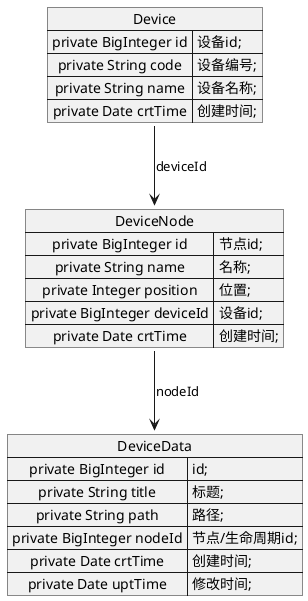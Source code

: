 @startuml
'https://plantuml.com/class-diagram

map Device {

    private BigInteger id => 设备id;

    private String code => 设备编号;

    private String name =>设备名称;

    private Date crtTime=> 创建时间;
}

map DeviceData {


    private BigInteger id=>id;

    private String title=>标题;

    private String path=>路径;

    private BigInteger nodeId=>节点/生命周期id;

    private Date crtTime=>创建时间;

    private Date uptTime=>修改时间;

}


map DeviceNode{


    private BigInteger id=>节点id;

    private String name=>名称;

    private Integer position=>位置;

    private BigInteger deviceId=>设备id;

    private Date crtTime=>创建时间;

}

Device::id --> DeviceNode:deviceId
DeviceNode::id --> DeviceData:nodeId

@enduml